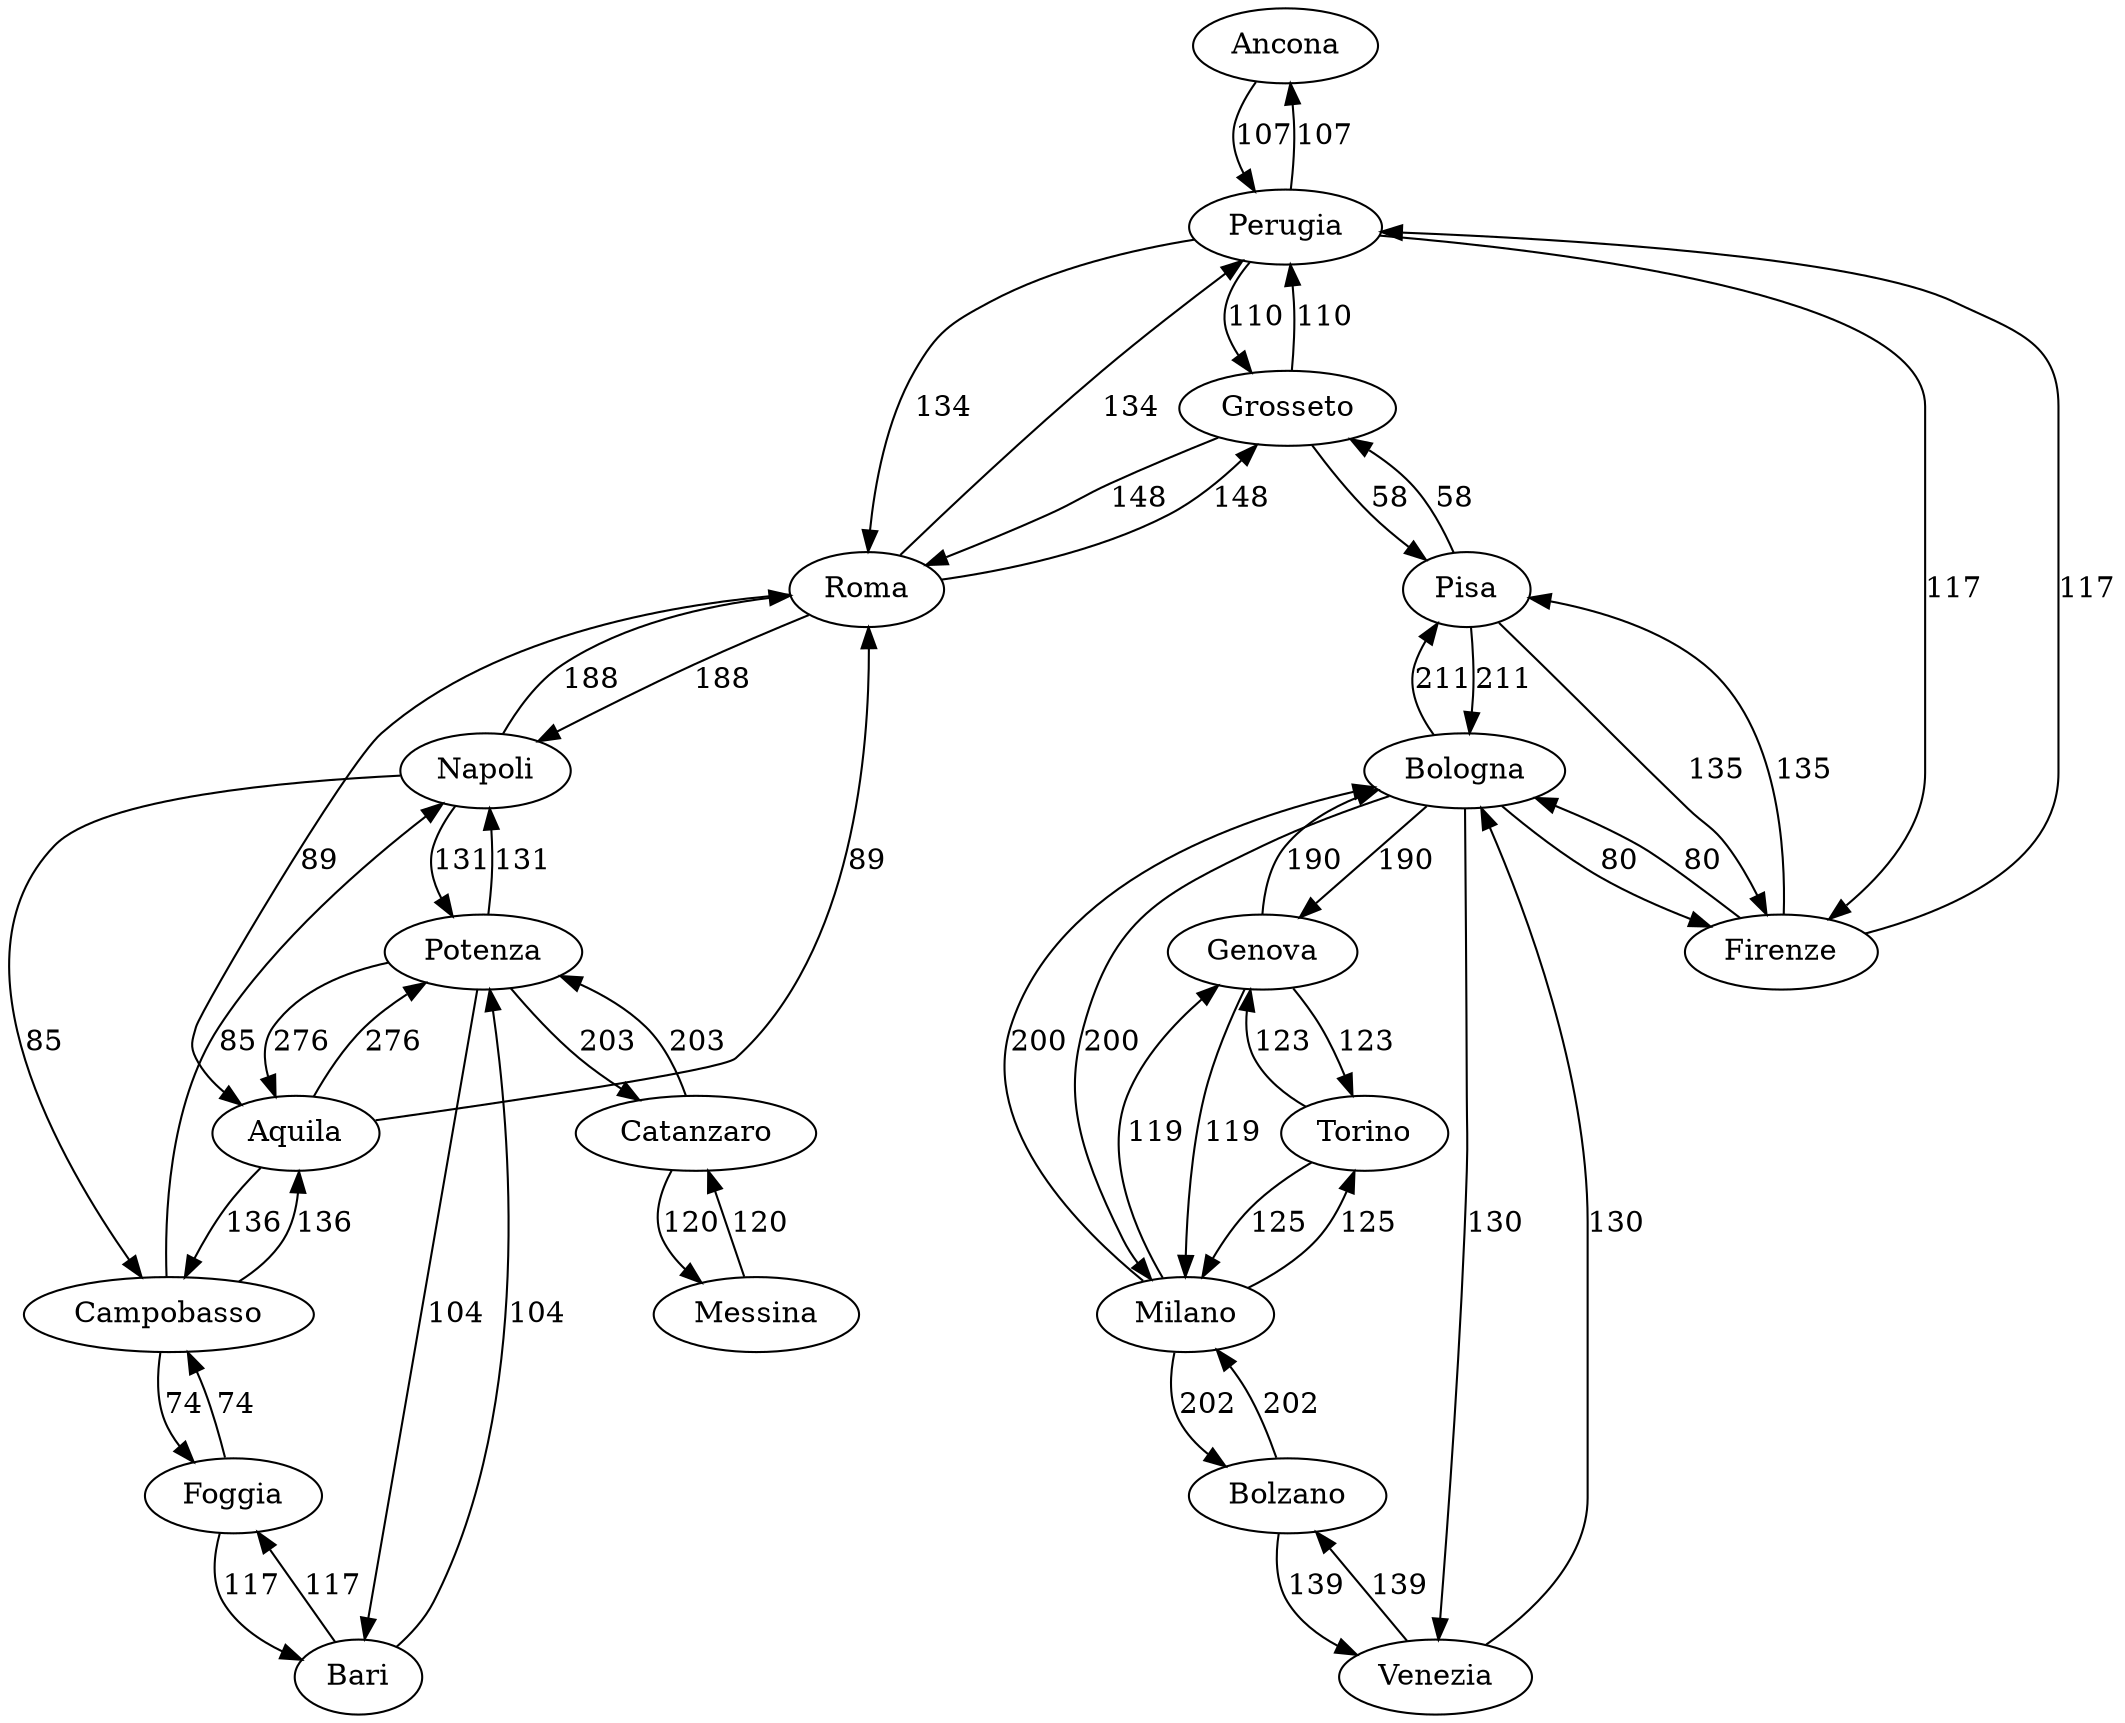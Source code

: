 digraph G {
Ancona -> Perugia [label="107"]
Aquila -> Roma [label="89"]
Aquila -> Campobasso [label="136"]
Aquila -> Potenza [label="276"]
Bari -> Foggia [label="117"]
Bari -> Potenza [label="104"]
Bologna -> Genova [label="190"]
Bologna -> Pisa [label="211"]
Bologna -> Firenze [label="80"]
Bologna -> Milano [label="200"]
Bologna -> Venezia [label="130"]
Bolzano -> Milano [label="202"]
Bolzano -> Venezia [label="139"]
Campobasso -> Aquila [label="136"]
Campobasso -> Foggia [label="74"]
Campobasso -> Napoli [label="85"]
Catanzaro -> Potenza [label="203"]
Catanzaro -> Messina [label="120"]
Firenze -> Pisa [label="135"]
Firenze -> Bologna [label="80"]
Firenze -> Perugia [label="117"]
Foggia -> Campobasso [label="74"]
Foggia -> Bari [label="117"]
Genova -> Torino [label="123"]
Genova -> Milano [label="119"]
Genova -> Bologna [label="190"]
Grosseto -> Perugia [label="110"]
Grosseto -> Roma [label="148"]
Grosseto -> Pisa [label="58"]
Messina -> Catanzaro [label="120"]
Milano -> Torino [label="125"]
Milano -> Genova [label="119"]
Milano -> Bolzano [label="202"]
Milano -> Bologna [label="200"]
Napoli -> Campobasso [label="85"]
Napoli -> Potenza [label="131"]
Napoli -> Roma [label="188"]
Perugia -> Firenze [label="117"]
Perugia -> Ancona [label="107"]
Perugia -> Roma [label="134"]
Perugia -> Grosseto [label="110"]
Pisa -> Bologna [label="211"]
Pisa -> Firenze [label="135"]
Pisa -> Grosseto [label="58"]
Potenza -> Aquila [label="276"]
Potenza -> Bari [label="104"]
Potenza -> Catanzaro [label="203"]
Potenza -> Napoli [label="131"]
Roma -> Perugia [label="134"]
Roma -> Grosseto [label="148"]
Roma -> Aquila [label="89"]
Roma -> Napoli [label="188"]
Torino -> Genova [label="123"]
Torino -> Milano [label="125"]
Venezia -> Bologna [label="130"]
Venezia -> Bolzano [label="139"]
}